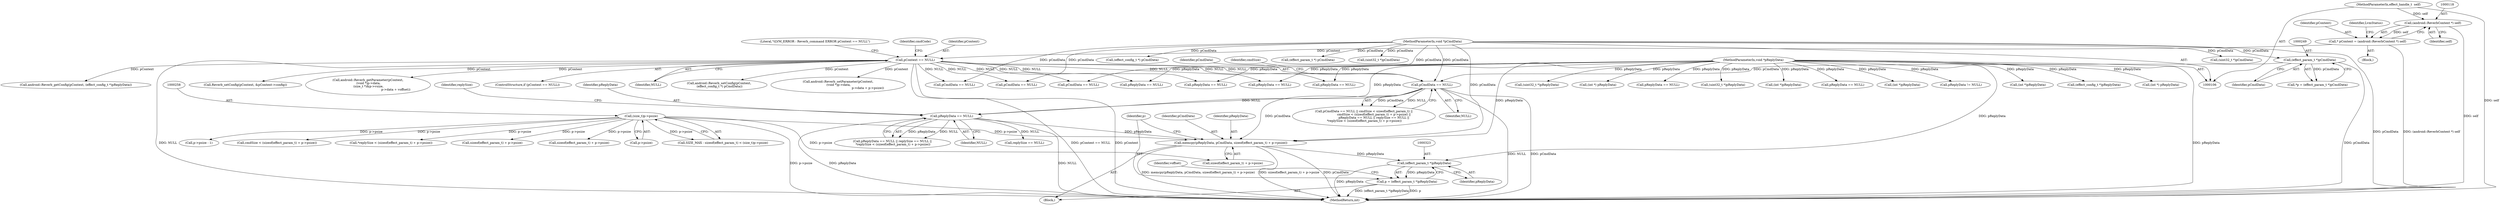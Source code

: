 digraph "0_Android_9e29523b9537983b4c4b205ff868d0b3bca0383b_0@API" {
"1000311" [label="(Call,memcpy(pReplyData, pCmdData, sizeof(effect_param_t) + p->psize))"];
"1000289" [label="(Call,pReplyData == NULL)"];
"1000112" [label="(MethodParameterIn,void *pReplyData)"];
"1000271" [label="(Call,pCmdData == NULL)"];
"1000248" [label="(Call,(effect_param_t *)pCmdData)"];
"1000110" [label="(MethodParameterIn,void *pCmdData)"];
"1000127" [label="(Call,pContext == NULL)"];
"1000115" [label="(Call,* pContext = (android::ReverbContext *) self)"];
"1000117" [label="(Call,(android::ReverbContext *) self)"];
"1000107" [label="(MethodParameterIn,effect_handle_t  self)"];
"1000257" [label="(Call,(size_t)p->psize)"];
"1000322" [label="(Call,(effect_param_t *)pReplyData)"];
"1000320" [label="(Call,p = (effect_param_t *)pReplyData)"];
"1000246" [label="(Call,*p = (effect_param_t *)pCmdData)"];
"1000119" [label="(Identifier,self)"];
"1000324" [label="(Identifier,pReplyData)"];
"1000563" [label="(Call,pCmdData == NULL)"];
"1000430" [label="(Call,(int *)pReplyData)"];
"1000129" [label="(Identifier,NULL)"];
"1000288" [label="(Call,pReplyData == NULL || replySize == NULL ||\n *replySize < (sizeof(effect_param_t) + p->psize))"];
"1000231" [label="(Call,(effect_config_t *)pReplyData)"];
"1000273" [label="(Identifier,NULL)"];
"1000272" [label="(Identifier,pCmdData)"];
"1000128" [label="(Identifier,pContext)"];
"1000202" [label="(Call,android::Reverb_setConfig(pContext,\n (effect_config_t *) pCmdData))"];
"1000116" [label="(Identifier,pContext)"];
"1000311" [label="(Call,memcpy(pReplyData, pCmdData, sizeof(effect_param_t) + p->psize))"];
"1000331" [label="(Call,p->psize - 1)"];
"1000115" [label="(Call,* pContext = (android::ReverbContext *) self)"];
"1000433" [label="(Call,android::Reverb_setParameter(pContext,\n (void *)p->data,\n                                                              p->data + p->psize))"];
"1000142" [label="(Call,pReplyData == NULL)"];
"1000688" [label="(MethodReturn,int)"];
"1000294" [label="(Identifier,replySize)"];
"1000257" [label="(Call,(size_t)p->psize)"];
"1000162" [label="(Call,(int *) pReplyData)"];
"1000619" [label="(Call,(uint32_t *)pReplyData)"];
"1000127" [label="(Call,pContext == NULL)"];
"1000250" [label="(Identifier,pCmdData)"];
"1000609" [label="(Call,(uint32_t *)pCmdData)"];
"1000271" [label="(Call,pCmdData == NULL)"];
"1000199" [label="(Call,(int *) pReplyData)"];
"1000132" [label="(Literal,\"\tLVM_ERROR : Reverb_command ERROR pContext == NULL\")"];
"1000204" [label="(Call,(effect_config_t *) pCmdData)"];
"1000179" [label="(Call,pReplyData == NULL)"];
"1000280" [label="(Call,cmdSize < (sizeof(effect_param_t) + p->psize))"];
"1000628" [label="(Call,(uint32_t *)pReplyData)"];
"1000211" [label="(Call,pReplyData == NULL)"];
"1000107" [label="(MethodParameterIn,effect_handle_t  self)"];
"1000170" [label="(Call,pCmdData == NULL)"];
"1000229" [label="(Call,android::Reverb_getConfig(pContext, (effect_config_t *)pReplyData))"];
"1000291" [label="(Identifier,NULL)"];
"1000236" [label="(Call,Reverb_setConfig(pContext, &pContext->config))"];
"1000296" [label="(Call,*replySize < (sizeof(effect_param_t) + p->psize))"];
"1000314" [label="(Call,sizeof(effect_param_t) + p->psize)"];
"1000550" [label="(Call,(int *)pReplyData)"];
"1000299" [label="(Call,sizeof(effect_param_t) + p->psize)"];
"1000322" [label="(Call,(effect_param_t *)pReplyData)"];
"1000290" [label="(Identifier,pReplyData)"];
"1000391" [label="(Call,pReplyData == NULL)"];
"1000345" [label="(Call,android::Reverb_getParameter(pContext,\n (void *)p->data,\n (size_t *)&p->vsize,\n                                                          p->data + voffset))"];
"1000412" [label="(Call,(effect_param_t *) pCmdData)"];
"1000282" [label="(Call,sizeof(effect_param_t) + p->psize)"];
"1000312" [label="(Identifier,pReplyData)"];
"1000124" [label="(Identifier,LvmStatus)"];
"1000110" [label="(MethodParameterIn,void *pCmdData)"];
"1000270" [label="(Call,pCmdData == NULL || cmdSize < sizeof(effect_param_t) ||\n                     cmdSize < (sizeof(effect_param_t) + p->psize) ||\n                     pReplyData == NULL || replySize == NULL ||\n *replySize < (sizeof(effect_param_t) + p->psize))"];
"1000117" [label="(Call,(android::ReverbContext *) self)"];
"1000289" [label="(Call,pReplyData == NULL)"];
"1000320" [label="(Call,p = (effect_param_t *)pReplyData)"];
"1000113" [label="(Block,)"];
"1000112" [label="(MethodParameterIn,void *pReplyData)"];
"1000327" [label="(Identifier,voffset)"];
"1000592" [label="(Call,(uint32_t *)pCmdData)"];
"1000313" [label="(Identifier,pCmdData)"];
"1000126" [label="(ControlStructure,if (pContext == NULL))"];
"1000259" [label="(Call,p->psize)"];
"1000379" [label="(Call,pCmdData == NULL)"];
"1000321" [label="(Identifier,p)"];
"1000479" [label="(Call,(int *)pReplyData)"];
"1000252" [label="(Call,SIZE_MAX - sizeof(effect_param_t) < (size_t)p->psize)"];
"1000244" [label="(Block,)"];
"1000276" [label="(Identifier,cmdSize)"];
"1000137" [label="(Identifier,cmdCode)"];
"1000293" [label="(Call,replySize == NULL)"];
"1000579" [label="(Call,pReplyData != NULL)"];
"1000522" [label="(Call,pReplyData == NULL)"];
"1000451" [label="(Call,pReplyData == NULL)"];
"1000248" [label="(Call,(effect_param_t *)pCmdData)"];
"1000311" -> "1000244"  [label="AST: "];
"1000311" -> "1000314"  [label="CFG: "];
"1000312" -> "1000311"  [label="AST: "];
"1000313" -> "1000311"  [label="AST: "];
"1000314" -> "1000311"  [label="AST: "];
"1000321" -> "1000311"  [label="CFG: "];
"1000311" -> "1000688"  [label="DDG: pCmdData"];
"1000311" -> "1000688"  [label="DDG: memcpy(pReplyData, pCmdData, sizeof(effect_param_t) + p->psize)"];
"1000311" -> "1000688"  [label="DDG: sizeof(effect_param_t) + p->psize"];
"1000289" -> "1000311"  [label="DDG: pReplyData"];
"1000112" -> "1000311"  [label="DDG: pReplyData"];
"1000271" -> "1000311"  [label="DDG: pCmdData"];
"1000110" -> "1000311"  [label="DDG: pCmdData"];
"1000257" -> "1000311"  [label="DDG: p->psize"];
"1000311" -> "1000322"  [label="DDG: pReplyData"];
"1000289" -> "1000288"  [label="AST: "];
"1000289" -> "1000291"  [label="CFG: "];
"1000290" -> "1000289"  [label="AST: "];
"1000291" -> "1000289"  [label="AST: "];
"1000294" -> "1000289"  [label="CFG: "];
"1000288" -> "1000289"  [label="CFG: "];
"1000289" -> "1000688"  [label="DDG: NULL"];
"1000289" -> "1000688"  [label="DDG: pReplyData"];
"1000289" -> "1000288"  [label="DDG: pReplyData"];
"1000289" -> "1000288"  [label="DDG: NULL"];
"1000112" -> "1000289"  [label="DDG: pReplyData"];
"1000271" -> "1000289"  [label="DDG: NULL"];
"1000289" -> "1000293"  [label="DDG: NULL"];
"1000112" -> "1000106"  [label="AST: "];
"1000112" -> "1000688"  [label="DDG: pReplyData"];
"1000112" -> "1000142"  [label="DDG: pReplyData"];
"1000112" -> "1000162"  [label="DDG: pReplyData"];
"1000112" -> "1000179"  [label="DDG: pReplyData"];
"1000112" -> "1000199"  [label="DDG: pReplyData"];
"1000112" -> "1000211"  [label="DDG: pReplyData"];
"1000112" -> "1000231"  [label="DDG: pReplyData"];
"1000112" -> "1000322"  [label="DDG: pReplyData"];
"1000112" -> "1000391"  [label="DDG: pReplyData"];
"1000112" -> "1000430"  [label="DDG: pReplyData"];
"1000112" -> "1000451"  [label="DDG: pReplyData"];
"1000112" -> "1000479"  [label="DDG: pReplyData"];
"1000112" -> "1000522"  [label="DDG: pReplyData"];
"1000112" -> "1000550"  [label="DDG: pReplyData"];
"1000112" -> "1000579"  [label="DDG: pReplyData"];
"1000112" -> "1000619"  [label="DDG: pReplyData"];
"1000112" -> "1000628"  [label="DDG: pReplyData"];
"1000271" -> "1000270"  [label="AST: "];
"1000271" -> "1000273"  [label="CFG: "];
"1000272" -> "1000271"  [label="AST: "];
"1000273" -> "1000271"  [label="AST: "];
"1000276" -> "1000271"  [label="CFG: "];
"1000270" -> "1000271"  [label="CFG: "];
"1000271" -> "1000688"  [label="DDG: NULL"];
"1000271" -> "1000688"  [label="DDG: pCmdData"];
"1000271" -> "1000270"  [label="DDG: pCmdData"];
"1000271" -> "1000270"  [label="DDG: NULL"];
"1000248" -> "1000271"  [label="DDG: pCmdData"];
"1000110" -> "1000271"  [label="DDG: pCmdData"];
"1000127" -> "1000271"  [label="DDG: NULL"];
"1000248" -> "1000246"  [label="AST: "];
"1000248" -> "1000250"  [label="CFG: "];
"1000249" -> "1000248"  [label="AST: "];
"1000250" -> "1000248"  [label="AST: "];
"1000246" -> "1000248"  [label="CFG: "];
"1000248" -> "1000688"  [label="DDG: pCmdData"];
"1000248" -> "1000246"  [label="DDG: pCmdData"];
"1000110" -> "1000248"  [label="DDG: pCmdData"];
"1000110" -> "1000106"  [label="AST: "];
"1000110" -> "1000688"  [label="DDG: pCmdData"];
"1000110" -> "1000170"  [label="DDG: pCmdData"];
"1000110" -> "1000204"  [label="DDG: pCmdData"];
"1000110" -> "1000379"  [label="DDG: pCmdData"];
"1000110" -> "1000412"  [label="DDG: pCmdData"];
"1000110" -> "1000563"  [label="DDG: pCmdData"];
"1000110" -> "1000592"  [label="DDG: pCmdData"];
"1000110" -> "1000609"  [label="DDG: pCmdData"];
"1000127" -> "1000126"  [label="AST: "];
"1000127" -> "1000129"  [label="CFG: "];
"1000128" -> "1000127"  [label="AST: "];
"1000129" -> "1000127"  [label="AST: "];
"1000132" -> "1000127"  [label="CFG: "];
"1000137" -> "1000127"  [label="CFG: "];
"1000127" -> "1000688"  [label="DDG: NULL"];
"1000127" -> "1000688"  [label="DDG: pContext == NULL"];
"1000127" -> "1000688"  [label="DDG: pContext"];
"1000115" -> "1000127"  [label="DDG: pContext"];
"1000127" -> "1000142"  [label="DDG: NULL"];
"1000127" -> "1000170"  [label="DDG: NULL"];
"1000127" -> "1000202"  [label="DDG: pContext"];
"1000127" -> "1000211"  [label="DDG: NULL"];
"1000127" -> "1000229"  [label="DDG: pContext"];
"1000127" -> "1000236"  [label="DDG: pContext"];
"1000127" -> "1000345"  [label="DDG: pContext"];
"1000127" -> "1000379"  [label="DDG: NULL"];
"1000127" -> "1000433"  [label="DDG: pContext"];
"1000127" -> "1000451"  [label="DDG: NULL"];
"1000127" -> "1000522"  [label="DDG: NULL"];
"1000127" -> "1000563"  [label="DDG: NULL"];
"1000115" -> "1000113"  [label="AST: "];
"1000115" -> "1000117"  [label="CFG: "];
"1000116" -> "1000115"  [label="AST: "];
"1000117" -> "1000115"  [label="AST: "];
"1000124" -> "1000115"  [label="CFG: "];
"1000115" -> "1000688"  [label="DDG: (android::ReverbContext *) self"];
"1000117" -> "1000115"  [label="DDG: self"];
"1000117" -> "1000119"  [label="CFG: "];
"1000118" -> "1000117"  [label="AST: "];
"1000119" -> "1000117"  [label="AST: "];
"1000117" -> "1000688"  [label="DDG: self"];
"1000107" -> "1000117"  [label="DDG: self"];
"1000107" -> "1000106"  [label="AST: "];
"1000107" -> "1000688"  [label="DDG: self"];
"1000257" -> "1000252"  [label="AST: "];
"1000257" -> "1000259"  [label="CFG: "];
"1000258" -> "1000257"  [label="AST: "];
"1000259" -> "1000257"  [label="AST: "];
"1000252" -> "1000257"  [label="CFG: "];
"1000257" -> "1000688"  [label="DDG: p->psize"];
"1000257" -> "1000252"  [label="DDG: p->psize"];
"1000257" -> "1000280"  [label="DDG: p->psize"];
"1000257" -> "1000282"  [label="DDG: p->psize"];
"1000257" -> "1000296"  [label="DDG: p->psize"];
"1000257" -> "1000299"  [label="DDG: p->psize"];
"1000257" -> "1000314"  [label="DDG: p->psize"];
"1000257" -> "1000331"  [label="DDG: p->psize"];
"1000322" -> "1000320"  [label="AST: "];
"1000322" -> "1000324"  [label="CFG: "];
"1000323" -> "1000322"  [label="AST: "];
"1000324" -> "1000322"  [label="AST: "];
"1000320" -> "1000322"  [label="CFG: "];
"1000322" -> "1000688"  [label="DDG: pReplyData"];
"1000322" -> "1000320"  [label="DDG: pReplyData"];
"1000320" -> "1000244"  [label="AST: "];
"1000321" -> "1000320"  [label="AST: "];
"1000327" -> "1000320"  [label="CFG: "];
"1000320" -> "1000688"  [label="DDG: (effect_param_t *)pReplyData"];
"1000320" -> "1000688"  [label="DDG: p"];
}
